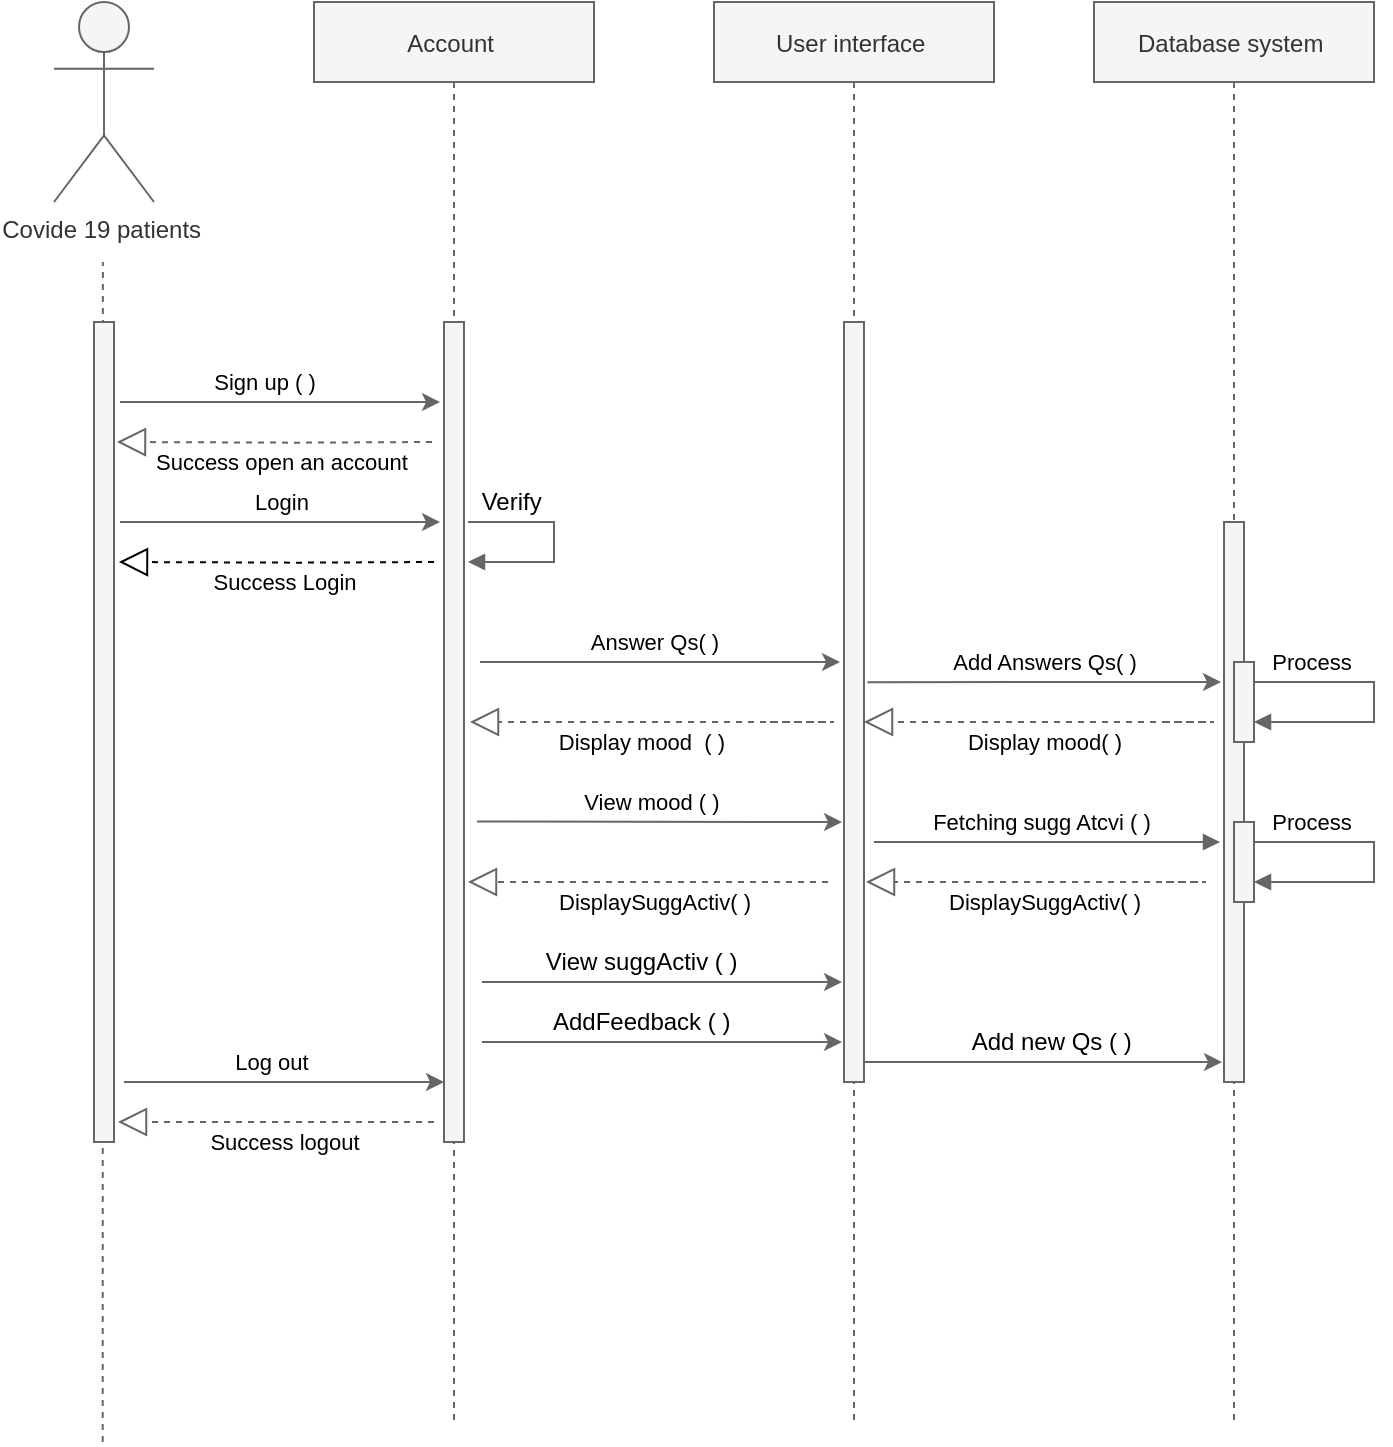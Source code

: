 <mxfile version="15.8.8" type="github">
  <diagram id="kgpKYQtTHZ0yAKxKKP6v" name="Page-1">
    <mxGraphModel dx="916" dy="613" grid="1" gridSize="10" guides="1" tooltips="1" connect="1" arrows="1" fold="1" page="1" pageScale="1" pageWidth="850" pageHeight="1100" math="0" shadow="0">
      <root>
        <mxCell id="0" />
        <mxCell id="1" parent="0" />
        <mxCell id="_f1RbuLWEJ0joPGijHF--23" value="Database system " style="shape=umlLifeline;perimeter=lifelinePerimeter;container=1;collapsible=0;recursiveResize=0;rounded=0;shadow=0;strokeWidth=1;fillColor=#f5f5f5;strokeColor=#666666;fontColor=#333333;" parent="1" vertex="1">
          <mxGeometry x="560" y="80" width="140" height="710" as="geometry" />
        </mxCell>
        <mxCell id="_f1RbuLWEJ0joPGijHF--24" value="" style="points=[];perimeter=orthogonalPerimeter;rounded=0;shadow=0;strokeWidth=1;fillColor=#f5f5f5;strokeColor=#666666;fontColor=#333333;" parent="_f1RbuLWEJ0joPGijHF--23" vertex="1">
          <mxGeometry x="65" y="260" width="10" height="280" as="geometry" />
        </mxCell>
        <mxCell id="_f1RbuLWEJ0joPGijHF--59" value="" style="html=1;points=[];perimeter=orthogonalPerimeter;labelBorderColor=none;fillColor=#f5f5f5;strokeColor=#666666;fontColor=#333333;" parent="_f1RbuLWEJ0joPGijHF--23" vertex="1">
          <mxGeometry x="70" y="330" width="10" height="40" as="geometry" />
        </mxCell>
        <mxCell id="_f1RbuLWEJ0joPGijHF--74" value="" style="html=1;points=[];perimeter=orthogonalPerimeter;labelBorderColor=none;fillColor=#f5f5f5;strokeColor=#666666;fontColor=#333333;" parent="_f1RbuLWEJ0joPGijHF--23" vertex="1">
          <mxGeometry x="70" y="410" width="10" height="40" as="geometry" />
        </mxCell>
        <mxCell id="_f1RbuLWEJ0joPGijHF--98" value="&lt;span style=&quot;font-size: 11px ; text-align: left ; background-color: rgb(255 , 255 , 255)&quot;&gt;Process&amp;nbsp;&lt;/span&gt;" style="text;html=1;align=center;verticalAlign=middle;resizable=0;points=[];autosize=1;fillColor=none;" parent="_f1RbuLWEJ0joPGijHF--23" vertex="1">
          <mxGeometry x="80" y="320" width="60" height="20" as="geometry" />
        </mxCell>
        <mxCell id="_f1RbuLWEJ0joPGijHF--100" value="&lt;span style=&quot;font-size: 11px ; text-align: left ; background-color: rgb(255 , 255 , 255)&quot;&gt;Process&amp;nbsp;&lt;/span&gt;" style="text;html=1;align=center;verticalAlign=middle;resizable=0;points=[];autosize=1;fillColor=none;" parent="_f1RbuLWEJ0joPGijHF--23" vertex="1">
          <mxGeometry x="80" y="400" width="60" height="20" as="geometry" />
        </mxCell>
        <mxCell id="_f1RbuLWEJ0joPGijHF--61" value="" style="edgeStyle=orthogonalEdgeStyle;html=1;align=left;spacingLeft=2;endArrow=block;rounded=0;fillColor=#f5f5f5;strokeColor=#666666;" parent="_f1RbuLWEJ0joPGijHF--23" edge="1">
          <mxGeometry x="-0.712" y="10" relative="1" as="geometry">
            <mxPoint x="80" y="340" as="sourcePoint" />
            <Array as="points">
              <mxPoint x="140" y="340" />
              <mxPoint x="140" y="360" />
            </Array>
            <mxPoint x="80" y="360" as="targetPoint" />
            <mxPoint as="offset" />
          </mxGeometry>
        </mxCell>
        <mxCell id="_f1RbuLWEJ0joPGijHF--73" value="" style="edgeStyle=orthogonalEdgeStyle;html=1;align=left;spacingLeft=2;endArrow=block;rounded=0;fillColor=#f5f5f5;strokeColor=#666666;" parent="_f1RbuLWEJ0joPGijHF--23" edge="1">
          <mxGeometry x="-0.859" y="10" relative="1" as="geometry">
            <mxPoint x="80" y="420" as="sourcePoint" />
            <Array as="points">
              <mxPoint x="140" y="420" />
              <mxPoint x="140" y="440" />
            </Array>
            <mxPoint x="80" y="440" as="targetPoint" />
            <mxPoint as="offset" />
          </mxGeometry>
        </mxCell>
        <mxCell id="CC8uu6-L9tHG46O7VcGg-25" value="" style="endArrow=classic;html=1;rounded=0;fontSize=11;exitX=0.548;exitY=0.479;exitDx=0;exitDy=0;exitPerimeter=0;fillColor=#f5f5f5;strokeColor=#666666;" parent="_f1RbuLWEJ0joPGijHF--23" source="3nuBFxr9cyL0pnOWT2aG-5" edge="1">
          <mxGeometry width="50" height="50" relative="1" as="geometry">
            <mxPoint x="-106" y="340" as="sourcePoint" />
            <mxPoint x="63.5" y="340" as="targetPoint" />
          </mxGeometry>
        </mxCell>
        <mxCell id="CC8uu6-L9tHG46O7VcGg-54" value="" style="endArrow=block;dashed=1;endFill=0;endSize=12;html=1;rounded=0;fontSize=11;fillColor=#f5f5f5;strokeColor=#666666;" parent="_f1RbuLWEJ0joPGijHF--23" edge="1">
          <mxGeometry width="160" relative="1" as="geometry">
            <mxPoint x="36" y="440" as="sourcePoint" />
            <mxPoint x="-114" y="440" as="targetPoint" />
            <Array as="points">
              <mxPoint x="46" y="440" />
              <mxPoint x="56" y="440" />
              <mxPoint x="36" y="440" />
            </Array>
          </mxGeometry>
        </mxCell>
        <mxCell id="CC8uu6-L9tHG46O7VcGg-53" value="&lt;span style=&quot;background-color: rgb(255 , 255 , 255)&quot;&gt;DisplaySuggActiv( )&lt;/span&gt;" style="text;html=1;align=center;verticalAlign=middle;resizable=0;points=[];autosize=1;fillColor=none;fontSize=11;" parent="_f1RbuLWEJ0joPGijHF--23" vertex="1">
          <mxGeometry x="-80" y="440" width="110" height="20" as="geometry" />
        </mxCell>
        <mxCell id="CC8uu6-L9tHG46O7VcGg-65" value="" style="endArrow=classic;html=1;rounded=0;fontSize=11;fillColor=#f5f5f5;strokeColor=#666666;" parent="_f1RbuLWEJ0joPGijHF--23" edge="1">
          <mxGeometry width="50" height="50" relative="1" as="geometry">
            <mxPoint x="-116" y="530" as="sourcePoint" />
            <mxPoint x="64" y="530" as="targetPoint" />
          </mxGeometry>
        </mxCell>
        <mxCell id="3nuBFxr9cyL0pnOWT2aG-5" value="User interface " style="shape=umlLifeline;perimeter=lifelinePerimeter;container=1;collapsible=0;recursiveResize=0;rounded=0;shadow=0;strokeWidth=1;fillColor=#f5f5f5;strokeColor=#666666;fontColor=#333333;" parent="1" vertex="1">
          <mxGeometry x="370" y="80" width="140" height="710" as="geometry" />
        </mxCell>
        <mxCell id="3nuBFxr9cyL0pnOWT2aG-6" value="" style="points=[];perimeter=orthogonalPerimeter;rounded=0;shadow=0;strokeWidth=1;fillColor=#f5f5f5;strokeColor=#666666;fontColor=#333333;" parent="3nuBFxr9cyL0pnOWT2aG-5" vertex="1">
          <mxGeometry x="65" y="160" width="10" height="380" as="geometry" />
        </mxCell>
        <mxCell id="CC8uu6-L9tHG46O7VcGg-13" value="" style="endArrow=classic;html=1;rounded=0;fontSize=11;fillColor=#f5f5f5;strokeColor=#666666;" parent="3nuBFxr9cyL0pnOWT2aG-5" edge="1">
          <mxGeometry width="50" height="50" relative="1" as="geometry">
            <mxPoint x="-117" y="330" as="sourcePoint" />
            <mxPoint x="63" y="330" as="targetPoint" />
            <Array as="points">
              <mxPoint x="28" y="330" />
            </Array>
          </mxGeometry>
        </mxCell>
        <mxCell id="CC8uu6-L9tHG46O7VcGg-14" value="&lt;span style=&quot;background-color: rgb(255 , 255 , 255)&quot;&gt;Answer Qs( )&lt;/span&gt;" style="text;html=1;align=center;verticalAlign=middle;resizable=0;points=[];autosize=1;fillColor=none;fontSize=11;" parent="3nuBFxr9cyL0pnOWT2aG-5" vertex="1">
          <mxGeometry x="-70" y="310" width="80" height="20" as="geometry" />
        </mxCell>
        <mxCell id="CC8uu6-L9tHG46O7VcGg-33" value="" style="endArrow=block;dashed=1;endFill=0;endSize=12;html=1;rounded=0;fontSize=11;fillColor=#f5f5f5;strokeColor=#666666;" parent="3nuBFxr9cyL0pnOWT2aG-5" edge="1">
          <mxGeometry width="160" relative="1" as="geometry">
            <mxPoint x="28" y="360" as="sourcePoint" />
            <mxPoint x="-122" y="360" as="targetPoint" />
            <Array as="points">
              <mxPoint x="38" y="360" />
              <mxPoint x="60" y="360" />
              <mxPoint x="28" y="360" />
            </Array>
          </mxGeometry>
        </mxCell>
        <mxCell id="_f1RbuLWEJ0joPGijHF--18" value="" style="endArrow=none;dashed=1;html=1;rounded=0;fillColor=#f5f5f5;strokeColor=#666666;" parent="1" edge="1">
          <mxGeometry width="50" height="50" relative="1" as="geometry">
            <mxPoint x="64.35" y="800" as="sourcePoint" />
            <mxPoint x="64.44" y="210" as="targetPoint" />
          </mxGeometry>
        </mxCell>
        <mxCell id="_f1RbuLWEJ0joPGijHF--1" value="Covide 19 patients&amp;nbsp;" style="shape=umlActor;verticalLabelPosition=bottom;verticalAlign=top;html=1;outlineConnect=0;fillColor=#f5f5f5;strokeColor=#666666;fontColor=#333333;" parent="1" vertex="1">
          <mxGeometry x="40" y="80" width="50" height="100" as="geometry" />
        </mxCell>
        <mxCell id="_f1RbuLWEJ0joPGijHF--14" value="" style="html=1;points=[];perimeter=orthogonalPerimeter;labelBorderColor=none;fillColor=#f5f5f5;strokeColor=#666666;fontColor=#333333;" parent="1" vertex="1">
          <mxGeometry x="60" y="240" width="10" height="410" as="geometry" />
        </mxCell>
        <mxCell id="_f1RbuLWEJ0joPGijHF--25" value="Account " style="shape=umlLifeline;perimeter=lifelinePerimeter;container=1;collapsible=0;recursiveResize=0;rounded=0;shadow=0;strokeWidth=1;fillColor=#f5f5f5;strokeColor=#666666;fontColor=#333333;" parent="1" vertex="1">
          <mxGeometry x="170" y="80" width="140" height="710" as="geometry" />
        </mxCell>
        <mxCell id="_f1RbuLWEJ0joPGijHF--26" value="" style="points=[];perimeter=orthogonalPerimeter;rounded=0;shadow=0;strokeWidth=1;fillColor=#f5f5f5;strokeColor=#666666;fontColor=#333333;" parent="_f1RbuLWEJ0joPGijHF--25" vertex="1">
          <mxGeometry x="65" y="160" width="10" height="410" as="geometry" />
        </mxCell>
        <mxCell id="_f1RbuLWEJ0joPGijHF--103" value="&lt;span style=&quot;font-size: 11px ; background-color: rgb(255 , 255 , 255)&quot;&gt;Success open&amp;nbsp;&lt;/span&gt;&lt;span style=&quot;font-size: 11px ; background-color: rgb(255 , 255 , 255)&quot;&gt;an account&amp;nbsp;&lt;/span&gt;" style="text;html=1;align=center;verticalAlign=middle;resizable=0;points=[];autosize=1;fillColor=none;" parent="_f1RbuLWEJ0joPGijHF--25" vertex="1">
          <mxGeometry x="-85" y="220" width="140" height="20" as="geometry" />
        </mxCell>
        <mxCell id="_f1RbuLWEJ0joPGijHF--109" value="" style="edgeStyle=orthogonalEdgeStyle;html=1;align=left;spacingLeft=2;endArrow=block;rounded=0;fillColor=#f5f5f5;strokeColor=#666666;" parent="_f1RbuLWEJ0joPGijHF--25" edge="1">
          <mxGeometry x="-0.6" y="10" relative="1" as="geometry">
            <mxPoint x="77" y="260" as="sourcePoint" />
            <Array as="points">
              <mxPoint x="120" y="260" />
              <mxPoint x="120" y="280" />
            </Array>
            <mxPoint x="77" y="280" as="targetPoint" />
            <mxPoint as="offset" />
          </mxGeometry>
        </mxCell>
        <mxCell id="_f1RbuLWEJ0joPGijHF--114" value="&lt;span style=&quot;text-align: left; background-color: rgb(255, 255, 255); font-size: 12px;&quot;&gt;&lt;font style=&quot;font-size: 12px;&quot;&gt;Verify&amp;nbsp;&lt;/font&gt;&lt;/span&gt;" style="text;html=1;align=center;verticalAlign=middle;resizable=0;points=[];autosize=1;fillColor=none;fontSize=12;" parent="_f1RbuLWEJ0joPGijHF--25" vertex="1">
          <mxGeometry x="75" y="240" width="50" height="20" as="geometry" />
        </mxCell>
        <mxCell id="CC8uu6-L9tHG46O7VcGg-74" value="Success logout" style="text;html=1;align=center;verticalAlign=middle;resizable=0;points=[];autosize=1;fillColor=none;fontSize=11;" parent="_f1RbuLWEJ0joPGijHF--25" vertex="1">
          <mxGeometry x="-60" y="560" width="90" height="20" as="geometry" />
        </mxCell>
        <mxCell id="yV3Geti3wbydUvXnc_hS-4" value="" style="endArrow=block;dashed=1;endFill=0;endSize=12;html=1;rounded=0;fontSize=11;entryX=1;entryY=0.153;entryDx=0;entryDy=0;entryPerimeter=0;fillColor=#f5f5f5;strokeColor=#666666;" parent="_f1RbuLWEJ0joPGijHF--25" edge="1">
          <mxGeometry width="160" relative="1" as="geometry">
            <mxPoint x="59" y="220" as="sourcePoint" />
            <mxPoint x="-98.5" y="220" as="targetPoint" />
            <Array as="points">
              <mxPoint x="-8.5" y="220.33" />
            </Array>
          </mxGeometry>
        </mxCell>
        <mxCell id="_f1RbuLWEJ0joPGijHF--93" value="&lt;span&gt;AddFeedback ( )&amp;nbsp;&lt;/span&gt;" style="text;html=1;align=center;verticalAlign=middle;resizable=0;points=[];autosize=1;fillColor=none;" parent="1" vertex="1">
          <mxGeometry x="280" y="580" width="110" height="20" as="geometry" />
        </mxCell>
        <mxCell id="_f1RbuLWEJ0joPGijHF--95" value="Add new Qs ( )&amp;nbsp;" style="text;html=1;align=center;verticalAlign=middle;resizable=0;points=[];autosize=1;fillColor=none;" parent="1" vertex="1">
          <mxGeometry x="490" y="590" width="100" height="20" as="geometry" />
        </mxCell>
        <mxCell id="_f1RbuLWEJ0joPGijHF--106" value="" style="edgeStyle=elbowEdgeStyle;elbow=horizontal;endArrow=classic;html=1;rounded=0;fillColor=#f5f5f5;strokeColor=#666666;" parent="1" source="_f1RbuLWEJ0joPGijHF--25" target="_f1RbuLWEJ0joPGijHF--25" edge="1">
          <mxGeometry width="50" height="50" relative="1" as="geometry">
            <mxPoint x="200" y="490" as="sourcePoint" />
            <mxPoint x="250" y="440" as="targetPoint" />
            <Array as="points">
              <mxPoint x="300" y="450" />
              <mxPoint x="360" y="435" />
              <mxPoint x="320" y="445" />
              <mxPoint x="300" y="435" />
            </Array>
          </mxGeometry>
        </mxCell>
        <mxCell id="CC8uu6-L9tHG46O7VcGg-6" value="&lt;span style=&quot;background-color: rgb(255 , 255 , 255)&quot;&gt;Sign up ( )&lt;/span&gt;" style="text;html=1;align=center;verticalAlign=middle;resizable=0;points=[];autosize=1;fillColor=none;fontSize=11;" parent="1" vertex="1">
          <mxGeometry x="110" y="260" width="70" height="20" as="geometry" />
        </mxCell>
        <mxCell id="CC8uu6-L9tHG46O7VcGg-10" value="" style="endArrow=classic;html=1;rounded=0;fontSize=11;fillColor=#f5f5f5;strokeColor=#666666;" parent="1" edge="1">
          <mxGeometry width="50" height="50" relative="1" as="geometry">
            <mxPoint x="73" y="280" as="sourcePoint" />
            <mxPoint x="233" y="280" as="targetPoint" />
          </mxGeometry>
        </mxCell>
        <mxCell id="CC8uu6-L9tHG46O7VcGg-11" value="" style="endArrow=classic;html=1;rounded=0;fontSize=11;fillColor=#f5f5f5;strokeColor=#666666;" parent="1" edge="1">
          <mxGeometry width="50" height="50" relative="1" as="geometry">
            <mxPoint x="73" y="340" as="sourcePoint" />
            <mxPoint x="233" y="340" as="targetPoint" />
          </mxGeometry>
        </mxCell>
        <mxCell id="CC8uu6-L9tHG46O7VcGg-12" value="Login&amp;nbsp;" style="text;html=1;align=center;verticalAlign=middle;resizable=0;points=[];autosize=1;fillColor=none;fontSize=11;" parent="1" vertex="1">
          <mxGeometry x="130" y="320" width="50" height="20" as="geometry" />
        </mxCell>
        <mxCell id="CC8uu6-L9tHG46O7VcGg-15" value="&lt;span style=&quot;background-color: rgb(255 , 255 , 255)&quot;&gt;Success Login&lt;/span&gt;" style="text;html=1;align=center;verticalAlign=middle;resizable=0;points=[];autosize=1;fillColor=none;fontSize=11;" parent="1" vertex="1">
          <mxGeometry x="110" y="360" width="90" height="20" as="geometry" />
        </mxCell>
        <mxCell id="CC8uu6-L9tHG46O7VcGg-16" value="" style="endArrow=block;dashed=1;endFill=0;endSize=12;html=1;rounded=0;fontSize=11;entryX=1;entryY=0.153;entryDx=0;entryDy=0;entryPerimeter=0;fillColor=none;" parent="1" edge="1">
          <mxGeometry width="160" relative="1" as="geometry">
            <mxPoint x="230" y="360" as="sourcePoint" />
            <mxPoint x="72.5" y="360" as="targetPoint" />
            <Array as="points">
              <mxPoint x="162.5" y="360.33" />
            </Array>
          </mxGeometry>
        </mxCell>
        <mxCell id="CC8uu6-L9tHG46O7VcGg-17" value="Log out&amp;nbsp;" style="text;html=1;align=center;verticalAlign=middle;resizable=0;points=[];autosize=1;fillColor=none;fontSize=11;" parent="1" vertex="1">
          <mxGeometry x="120" y="600" width="60" height="20" as="geometry" />
        </mxCell>
        <mxCell id="CC8uu6-L9tHG46O7VcGg-22" value="&lt;span style=&quot;background-color: rgb(255 , 255 , 255)&quot;&gt;Add Answers Qs( )&lt;/span&gt;" style="text;html=1;align=center;verticalAlign=middle;resizable=0;points=[];autosize=1;fillColor=none;fontSize=11;" parent="1" vertex="1">
          <mxGeometry x="480" y="400" width="110" height="20" as="geometry" />
        </mxCell>
        <mxCell id="CC8uu6-L9tHG46O7VcGg-29" value="&lt;span style=&quot;background-color: rgb(255 , 255 , 255)&quot;&gt;Display mood( )&lt;/span&gt;" style="text;html=1;align=center;verticalAlign=middle;resizable=0;points=[];autosize=1;fillColor=none;fontSize=11;" parent="1" vertex="1">
          <mxGeometry x="490" y="440" width="90" height="20" as="geometry" />
        </mxCell>
        <mxCell id="CC8uu6-L9tHG46O7VcGg-30" value="" style="endArrow=block;dashed=1;endFill=0;endSize=12;html=1;rounded=0;fontSize=11;fillColor=#f5f5f5;strokeColor=#666666;" parent="1" edge="1">
          <mxGeometry width="160" relative="1" as="geometry">
            <mxPoint x="595" y="440" as="sourcePoint" />
            <mxPoint x="445" y="440" as="targetPoint" />
            <Array as="points">
              <mxPoint x="605" y="440" />
              <mxPoint x="620" y="440" />
              <mxPoint x="595" y="440" />
            </Array>
          </mxGeometry>
        </mxCell>
        <mxCell id="CC8uu6-L9tHG46O7VcGg-34" value="Display mood &amp;nbsp;( )&amp;nbsp;" style="text;html=1;align=center;verticalAlign=middle;resizable=0;points=[];autosize=1;fillColor=none;fontSize=11;" parent="1" vertex="1">
          <mxGeometry x="285" y="440" width="100" height="20" as="geometry" />
        </mxCell>
        <mxCell id="CC8uu6-L9tHG46O7VcGg-36" value="" style="endArrow=block;endFill=1;html=1;edgeStyle=orthogonalEdgeStyle;align=left;verticalAlign=top;rounded=0;fontSize=11;fillColor=#f5f5f5;strokeColor=#666666;" parent="1" edge="1">
          <mxGeometry x="-1" y="-96" relative="1" as="geometry">
            <mxPoint x="450" y="500" as="sourcePoint" />
            <mxPoint x="623" y="500" as="targetPoint" />
            <mxPoint x="-65" y="-26" as="offset" />
          </mxGeometry>
        </mxCell>
        <mxCell id="_f1RbuLWEJ0joPGijHF--82" value="View suggActiv ( )&amp;nbsp;" style="text;html=1;align=center;verticalAlign=middle;resizable=0;points=[];autosize=1;fillColor=none;" parent="1" vertex="1">
          <mxGeometry x="280" y="550" width="110" height="20" as="geometry" />
        </mxCell>
        <mxCell id="CC8uu6-L9tHG46O7VcGg-49" value="Fetching sugg Atcvi ( )&amp;nbsp;" style="text;html=1;align=center;verticalAlign=middle;resizable=0;points=[];autosize=1;fillColor=none;fontSize=11;" parent="1" vertex="1">
          <mxGeometry x="470" y="480" width="130" height="20" as="geometry" />
        </mxCell>
        <mxCell id="CC8uu6-L9tHG46O7VcGg-52" value="&lt;span style=&quot;background-color: rgb(255 , 255 , 255)&quot;&gt;DisplaySuggActiv( )&lt;/span&gt;" style="text;html=1;align=center;verticalAlign=middle;resizable=0;points=[];autosize=1;fillColor=none;fontSize=11;" parent="1" vertex="1">
          <mxGeometry x="285" y="520" width="110" height="20" as="geometry" />
        </mxCell>
        <mxCell id="CC8uu6-L9tHG46O7VcGg-57" value="" style="endArrow=block;dashed=1;endFill=0;endSize=12;html=1;rounded=0;fontSize=11;fillColor=#f5f5f5;strokeColor=#666666;" parent="1" edge="1">
          <mxGeometry width="160" relative="1" as="geometry">
            <mxPoint x="427" y="520" as="sourcePoint" />
            <mxPoint x="247" y="520" as="targetPoint" />
          </mxGeometry>
        </mxCell>
        <mxCell id="CC8uu6-L9tHG46O7VcGg-63" value="" style="endArrow=classic;html=1;rounded=0;fontSize=11;fillColor=#f5f5f5;strokeColor=#666666;" parent="1" edge="1">
          <mxGeometry width="50" height="50" relative="1" as="geometry">
            <mxPoint x="254" y="570" as="sourcePoint" />
            <mxPoint x="434" y="570" as="targetPoint" />
          </mxGeometry>
        </mxCell>
        <mxCell id="CC8uu6-L9tHG46O7VcGg-64" value="" style="endArrow=classic;html=1;rounded=0;fontSize=11;fillColor=#f5f5f5;strokeColor=#666666;" parent="1" edge="1">
          <mxGeometry width="50" height="50" relative="1" as="geometry">
            <mxPoint x="251.5" y="489.77" as="sourcePoint" />
            <mxPoint x="434" y="490" as="targetPoint" />
          </mxGeometry>
        </mxCell>
        <mxCell id="CC8uu6-L9tHG46O7VcGg-66" value="View mood ( )&amp;nbsp;" style="text;html=1;align=center;verticalAlign=middle;resizable=0;points=[];autosize=1;fillColor=none;fontSize=11;" parent="1" vertex="1">
          <mxGeometry x="295" y="470" width="90" height="20" as="geometry" />
        </mxCell>
        <mxCell id="CC8uu6-L9tHG46O7VcGg-69" value="" style="endArrow=classic;html=1;rounded=0;fontSize=11;fillColor=#f5f5f5;strokeColor=#666666;" parent="1" edge="1">
          <mxGeometry width="50" height="50" relative="1" as="geometry">
            <mxPoint x="254" y="600" as="sourcePoint" />
            <mxPoint x="434" y="600" as="targetPoint" />
          </mxGeometry>
        </mxCell>
        <mxCell id="CC8uu6-L9tHG46O7VcGg-18" value="" style="endArrow=classic;html=1;rounded=0;fontSize=11;fillColor=#f5f5f5;strokeColor=#666666;" parent="1" edge="1">
          <mxGeometry width="50" height="50" relative="1" as="geometry">
            <mxPoint x="75" y="620" as="sourcePoint" />
            <mxPoint x="235" y="620" as="targetPoint" />
          </mxGeometry>
        </mxCell>
        <mxCell id="CC8uu6-L9tHG46O7VcGg-71" value="" style="endArrow=block;dashed=1;endFill=0;endSize=12;html=1;rounded=0;fontSize=11;fillColor=#f5f5f5;strokeColor=#666666;" parent="1" edge="1">
          <mxGeometry width="160" relative="1" as="geometry">
            <mxPoint x="230" y="640" as="sourcePoint" />
            <mxPoint x="72" y="640" as="targetPoint" />
            <Array as="points" />
          </mxGeometry>
        </mxCell>
      </root>
    </mxGraphModel>
  </diagram>
</mxfile>
